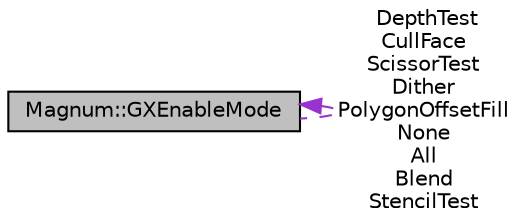 digraph "Magnum::GXEnableMode"
{
  edge [fontname="Helvetica",fontsize="10",labelfontname="Helvetica",labelfontsize="10"];
  node [fontname="Helvetica",fontsize="10",shape=record];
  Node1 [label="Magnum::GXEnableMode",height=0.2,width=0.4,color="black", fillcolor="grey75", style="filled", fontcolor="black"];
  Node1 -> Node1 [dir="back",color="darkorchid3",fontsize="10",style="dashed",label=" DepthTest\nCullFace\nScissorTest\nDither\nPolygonOffsetFill\nNone\nAll\nBlend\nStencilTest" ,fontname="Helvetica"];
}
